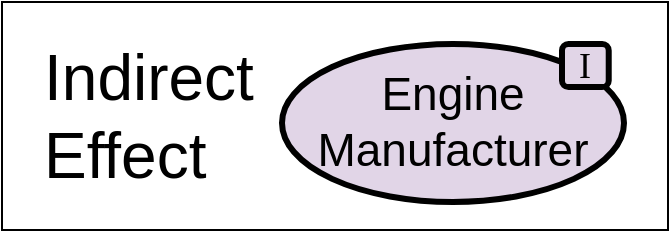 <mxfile version="14.1.8" type="device" pages="16"><diagram name="iRL-manu-ent-1-eff-pre" id="lrQCM1Hvvk60PSm_WDTy"><mxGraphModel dx="4706" dy="3978" grid="1" gridSize="10" guides="1" tooltips="1" connect="1" arrows="1" fold="1" page="1" pageScale="1" pageWidth="850" pageHeight="1100" math="0" shadow="0"><root><mxCell id="0"/><mxCell id="1" parent="0"/><mxCell id="Uc_02Zulkc1xUOaegt4Z-1" value="&lt;div&gt;&lt;font style=&quot;font-size: 32px;&quot;&gt;Indirect&lt;/font&gt;&lt;/div&gt;&lt;font style=&quot;font-size: 32px;&quot;&gt;Effect&lt;/font&gt;" style="rounded=0;whiteSpace=wrap;html=1;align=left;fontSize=12;spacingLeft=19;" parent="1" vertex="1"><mxGeometry x="-3090" y="-3170" width="333" height="114" as="geometry"/></mxCell><object label="Engine Manufacturer" Latex="\mathtt{hvacOn_{r+1}} = \mathtt{hvacOn_{r}} \wedge \neg \mathtt{signalOffS_{r+1}} \vee \mathtt{signalOnS_{r+1}}" id="Uc_02Zulkc1xUOaegt4Z-2"><mxCell style="ellipse;whiteSpace=wrap;html=1;rounded=1;fontSize=23;strokeWidth=3;fillColor=#E1D5E7;arcSize=50;strokeColor=#000000;" parent="1" vertex="1"><mxGeometry x="-2950" y="-3149.04" width="171" height="79.04" as="geometry"/></mxCell></object><mxCell id="GfuwowvF7EPn4RZqF_3A-1" value="&lt;font face=&quot;Times New Roman&quot;&gt;I&lt;/font&gt;" style="rounded=1;whiteSpace=wrap;html=1;fillColor=#e1d5e7;strokeWidth=3;spacing=0;fontSize=18;spacingBottom=-1;" parent="1" vertex="1"><mxGeometry x="-2810.0" y="-3149.04" width="23.36" height="21.6" as="geometry"/></mxCell></root></mxGraphModel></diagram><diagram id="jRgEcZpF6pAmbIoYRc1D" name="iRL-manu-ent-2-eff-pre"><mxGraphModel dx="4146" dy="3687" grid="1" gridSize="10" guides="1" tooltips="1" connect="1" arrows="1" fold="1" page="1" pageScale="1" pageWidth="850" pageHeight="1100" math="0" shadow="0"><root><mxCell id="0"/><mxCell id="1" parent="0"/><mxCell id="5FwnaGG4mIDTN0KTRd4v-1" value="&lt;div&gt;&lt;font style=&quot;font-size: 32px;&quot;&gt;Indirect&lt;/font&gt;&lt;/div&gt;&lt;font style=&quot;font-size: 32px;&quot;&gt;Effect&lt;/font&gt;" style="rounded=0;whiteSpace=wrap;html=1;align=left;fontSize=12;spacingLeft=19;" parent="1" vertex="1"><mxGeometry x="-3090" y="-3170" width="333" height="114" as="geometry"/></mxCell><object label="Have Order Fulfilled" Latex="\mathtt{hvacOn_{r+1}} = \mathtt{hvacOn_{r}} \wedge \neg \mathtt{signalOffS_{r+1}} \vee \mathtt{signalOnS_{r+1}}" id="5FwnaGG4mIDTN0KTRd4v-2"><mxCell style="ellipse;whiteSpace=wrap;html=1;rounded=1;fontSize=23;strokeWidth=3;fillColor=#E1D5E7;arcSize=50;strokeColor=#000000;align=center;verticalAlign=middle;fontFamily=Helvetica;fontColor=default;" parent="1" vertex="1"><mxGeometry x="-2940" y="-3149.04" width="161" height="79.04" as="geometry"/></mxCell></object><mxCell id="iFFnlWoNpP4xuWWjP7tg-1" value="&lt;font face=&quot;Times New Roman&quot;&gt;I&lt;/font&gt;" style="rounded=1;whiteSpace=wrap;html=1;strokeColor=#190033;strokeWidth=3;spacing=0;fontSize=18;spacingBottom=-1;fillColor=#E1D5E7;" parent="1" vertex="1"><mxGeometry x="-2817.0" y="-3159.04" width="23.36" height="21.6" as="geometry"/></mxCell></root></mxGraphModel></diagram><diagram id="zBmDgi2XzJmhAONFBeY-" name="iRL-manu-ent-3-eff-pre"><mxGraphModel dx="4706" dy="3978" grid="1" gridSize="10" guides="1" tooltips="1" connect="1" arrows="1" fold="1" page="1" pageScale="1" pageWidth="850" pageHeight="1100" math="0" shadow="0"><root><mxCell id="0"/><mxCell id="1" parent="0"/><mxCell id="ZoA6ACfdBGP9B9Ty8gZu-1" value="&lt;div&gt;&lt;font style=&quot;font-size: 32px;&quot;&gt;Indirect&lt;/font&gt;&lt;/div&gt;&lt;font style=&quot;font-size: 32px;&quot;&gt;Effect&lt;/font&gt;" style="rounded=0;whiteSpace=wrap;html=1;align=left;fontSize=12;spacingLeft=11;" parent="1" vertex="1"><mxGeometry x="-3090" y="-3170" width="333" height="114" as="geometry"/></mxCell><object label="Acquire Parts" Latex="\mathtt{hvacOn_{r+1}} = \mathtt{hvacOn_{r}} \wedge \neg \mathtt{signalOffS_{r+1}} \vee \mathtt{signalOnS_{r+1}}" id="ZoA6ACfdBGP9B9Ty8gZu-2"><mxCell style="ellipse;whiteSpace=wrap;html=1;rounded=1;fontSize=23;strokeWidth=3;fillColor=#E1D5E7;arcSize=50;strokeColor=#000000;" parent="1" vertex="1"><mxGeometry x="-2930" y="-3149.04" width="151" height="70.04" as="geometry"/></mxCell></object><mxCell id="39QFIo2aseJYBknC52sD-1" value="&lt;font face=&quot;Times New Roman&quot;&gt;I&lt;/font&gt;" style="rounded=1;whiteSpace=wrap;html=1;fillColor=#E1D5E7;strokeColor=#190033;strokeWidth=3;spacing=0;fontSize=18;spacingBottom=-1;" parent="1" vertex="1"><mxGeometry x="-2810.0" y="-3149.04" width="23.36" height="21.6" as="geometry"/></mxCell></root></mxGraphModel></diagram><diagram id="1IxjrtlEPSZ1EHy36e9s" name="iRL-manu-ent-4-eff-pre"><mxGraphModel dx="4706" dy="3978" grid="1" gridSize="10" guides="1" tooltips="1" connect="1" arrows="1" fold="1" page="1" pageScale="1" pageWidth="850" pageHeight="1100" math="0" shadow="0"><root><mxCell id="0"/><mxCell id="1" parent="0"/><mxCell id="Z1uEDh12AG5gHctWPyiZ-1" value="&lt;font style=&quot;font-size: 20px;&quot;&gt;&lt;div style=&quot;font-size: 12px;&quot;&gt;&lt;div&gt;&lt;font style=&quot;font-size: 32px;&quot;&gt;Indirect&lt;/font&gt;&lt;/div&gt;&lt;font style=&quot;font-size: 32px;&quot;&gt;Effect&lt;/font&gt;&lt;br&gt;&lt;/div&gt;&lt;/font&gt;" style="rounded=0;whiteSpace=wrap;html=1;align=left;fontSize=12;spacingLeft=19;" parent="1" vertex="1"><mxGeometry x="-3090" y="-3170" width="333" height="114" as="geometry"/></mxCell><object label="Have Engine Assembled" Latex="\mathtt{hvacOn_{r+1}} = \mathtt{hvacOn_{r}} \wedge \neg \mathtt{signalOffS_{r+1}} \vee \mathtt{signalOnS_{r+1}}" id="Z1uEDh12AG5gHctWPyiZ-2"><mxCell style="ellipse;whiteSpace=wrap;html=1;rounded=1;fontSize=23;strokeWidth=3;fillColor=#E1D5E7;arcSize=50;strokeColor=#000000;" parent="1" vertex="1"><mxGeometry x="-2960" y="-3149.04" width="181" height="79.04" as="geometry"/></mxCell></object><mxCell id="jyelNMusrkOMs8BhZ9oh-1" value="&lt;font face=&quot;Times New Roman&quot;&gt;I&lt;/font&gt;" style="rounded=1;whiteSpace=wrap;html=1;fillColor=#E1D5E7;strokeColor=#190033;strokeWidth=3;spacing=0;fontSize=18;spacingBottom=-1;" parent="1" vertex="1"><mxGeometry x="-2802.36" y="-3149.04" width="23.36" height="21.6" as="geometry"/></mxCell></root></mxGraphModel></diagram><diagram id="mF4jjamFUtdUcgxOceSQ" name="iRL-manu-ent-5-eff-pre"><mxGraphModel dx="4706" dy="3978" grid="1" gridSize="10" guides="1" tooltips="1" connect="1" arrows="1" fold="1" page="1" pageScale="1" pageWidth="850" pageHeight="1100" math="0" shadow="0"><root><mxCell id="0"/><mxCell id="1" parent="0"/><mxCell id="7MpUHoTOjiIEKRNOfIMV-1" value="&lt;div&gt;&lt;font style=&quot;font-size: 32px;&quot;&gt;Indirect&lt;/font&gt;&lt;/div&gt;&lt;font style=&quot;font-size: 32px;&quot;&gt;Effect&lt;/font&gt;" style="rounded=0;whiteSpace=wrap;html=1;align=left;fontSize=12;spacingLeft=9;" parent="1" vertex="1"><mxGeometry x="-3090" y="-3170" width="333" height="114" as="geometry"/></mxCell><object label="Assemble Engine&lt;br&gt;in House" Latex="\mathtt{hvacOn_{r+1}} = \mathtt{hvacOn_{r}} \wedge \neg \mathtt{signalOffS_{r+1}} \vee \mathtt{signalOnS_{r+1}}" id="7MpUHoTOjiIEKRNOfIMV-2"><mxCell style="ellipse;whiteSpace=wrap;html=1;rounded=1;fontSize=23;strokeWidth=3;fillColor=#E1D5E7;arcSize=50;strokeColor=#000000;" parent="1" vertex="1"><mxGeometry x="-2970" y="-3149.04" width="210" height="79.04" as="geometry"/></mxCell></object><mxCell id="l2G3GhqKDjWZ6WijoNWp-1" value="&lt;font face=&quot;Times New Roman&quot;&gt;I&lt;/font&gt;" style="rounded=1;whiteSpace=wrap;html=1;fillColor=#E1D5E7;strokeColor=#190033;strokeWidth=3;spacing=0;fontSize=18;spacingBottom=-1;" parent="1" vertex="1"><mxGeometry x="-2840.0" y="-3160" width="23.36" height="21.6" as="geometry"/></mxCell></root></mxGraphModel></diagram><diagram id="vYKbGq_c37cxqWt-kweQ" name="iRL-manu-ent-6-eff-pre"><mxGraphModel dx="4706" dy="3978" grid="1" gridSize="10" guides="1" tooltips="1" connect="1" arrows="1" fold="1" page="1" pageScale="1" pageWidth="850" pageHeight="1100" math="0" shadow="0"><root><mxCell id="0"/><mxCell id="1" parent="0"/><mxCell id="J4hjq_7CdK1qsCT9mh9D-1" value="&lt;div&gt;&lt;font style=&quot;font-size: 32px;&quot;&gt;Indirect&lt;/font&gt;&lt;/div&gt;&lt;font style=&quot;font-size: 32px;&quot;&gt;Effect&lt;/font&gt;" style="rounded=0;whiteSpace=wrap;html=1;align=left;fontSize=12;spacingLeft=9;" parent="1" vertex="1"><mxGeometry x="-3090" y="-3170" width="333" height="114" as="geometry"/></mxCell><object label="Outsource Assembly" Latex="\mathtt{hvacOn_{r+1}} = \mathtt{hvacOn_{r}} \wedge \neg \mathtt{signalOffS_{r+1}} \vee \mathtt{signalOnS_{r+1}}" id="J4hjq_7CdK1qsCT9mh9D-2"><mxCell style="ellipse;whiteSpace=wrap;html=1;rounded=1;fontSize=23;strokeWidth=3;fillColor=#E1D5E7;arcSize=50;strokeColor=#000000;" parent="1" vertex="1"><mxGeometry x="-2940" y="-3149.04" width="161" height="70.04" as="geometry"/></mxCell></object><mxCell id="6mK5hRHauXRrspo7TWgv-1" value="&lt;font face=&quot;Times New Roman&quot;&gt;I&lt;/font&gt;" style="rounded=1;whiteSpace=wrap;html=1;fillColor=#E1D5E7;strokeColor=#190033;strokeWidth=3;spacing=0;fontSize=18;spacingBottom=-1;" parent="1" vertex="1"><mxGeometry x="-2802.36" y="-3149.04" width="23.36" height="21.6" as="geometry"/></mxCell></root></mxGraphModel></diagram><diagram id="Au_eIEvgqQtElC9Wct7o" name="iRL-manu-ent-7-eff-pre"><mxGraphModel dx="4706" dy="3978" grid="1" gridSize="10" guides="1" tooltips="1" connect="1" arrows="1" fold="1" page="1" pageScale="1" pageWidth="850" pageHeight="1100" math="0" shadow="0"><root><mxCell id="0"/><mxCell id="1" parent="0"/><mxCell id="lwQKl1D9KhbQqYnuDpeU-1" value="&lt;div&gt;&lt;font style=&quot;font-size: 32px;&quot;&gt;Indirect&lt;/font&gt;&lt;/div&gt;&lt;font style=&quot;font-size: 32px;&quot;&gt;Effect&lt;/font&gt;" style="rounded=0;whiteSpace=wrap;html=1;align=left;fontSize=12;spacingLeft=6;" parent="1" vertex="1"><mxGeometry x="-3090" y="-3170" width="333" height="114" as="geometry"/></mxCell><object label="Parts Acquired&lt;br&gt;in Time" Latex="\mathtt{hvacOn_{r+1}} = \mathtt{hvacOn_{r}} \wedge \neg \mathtt{signalOffS_{r+1}} \vee \mathtt{signalOnS_{r+1}}" id="lwQKl1D9KhbQqYnuDpeU-2"><mxCell style="ellipse;whiteSpace=wrap;html=1;rounded=1;fontSize=23;strokeWidth=3;fillColor=#E1D5E7;arcSize=50;strokeColor=#000000;spacingTop=7;" parent="1" vertex="1"><mxGeometry x="-2960" y="-3149.04" width="190" height="70.04" as="geometry"/></mxCell></object><mxCell id="4Z6r8sXPdJ05G4-EhEZ1-1" value="&lt;font face=&quot;Times New Roman&quot;&gt;I&lt;/font&gt;" style="rounded=1;whiteSpace=wrap;html=1;fillColor=#E1D5E7;strokeColor=#190033;strokeWidth=3;spacing=0;fontSize=18;spacingBottom=-1;" parent="1" vertex="1"><mxGeometry x="-2830.0" y="-3160" width="23.36" height="21.6" as="geometry"/></mxCell></root></mxGraphModel></diagram><diagram id="4KhcXFip8CfWlh6ND8Yw" name="iRL-manu-ent-8-eff-pre"><mxGraphModel dx="4706" dy="3978" grid="1" gridSize="10" guides="1" tooltips="1" connect="1" arrows="1" fold="1" page="1" pageScale="1" pageWidth="850" pageHeight="1100" math="0" shadow="0"><root><mxCell id="0"/><mxCell id="1" parent="0"/><mxCell id="hTpvDTnEPpqnbbCXAr4--1" value="&lt;div&gt;&lt;font style=&quot;font-size: 32px;&quot;&gt;Indirect&lt;/font&gt;&lt;/div&gt;&lt;font style=&quot;font-size: 32px;&quot;&gt;Effect&lt;/font&gt;" style="rounded=0;whiteSpace=wrap;html=1;align=left;fontSize=12;spacingLeft=8;" parent="1" vertex="1"><mxGeometry x="-3090" y="-3170" width="333" height="114" as="geometry"/></mxCell><object label="Parts Acquired Late" Latex="\mathtt{hvacOn_{r+1}} = \mathtt{hvacOn_{r}} \wedge \neg \mathtt{signalOffS_{r+1}} \vee \mathtt{signalOnS_{r+1}}" id="hTpvDTnEPpqnbbCXAr4--2"><mxCell style="ellipse;whiteSpace=wrap;html=1;rounded=1;fontSize=23;strokeWidth=3;fillColor=#E1D5E7;arcSize=50;strokeColor=#000000;spacingBottom=-5;spacingTop=7;" parent="1" vertex="1"><mxGeometry x="-2940" y="-3149.04" width="170" height="69.04" as="geometry"/></mxCell></object><mxCell id="7IOLBhdzuY5NWnd0POuT-1" value="&lt;font face=&quot;Times New Roman&quot;&gt;I&lt;/font&gt;" style="rounded=1;whiteSpace=wrap;html=1;fillColor=#E1D5E7;strokeColor=#190033;strokeWidth=3;spacing=0;fontSize=18;spacingBottom=-1;" parent="1" vertex="1"><mxGeometry x="-2820.0" y="-3160" width="23.36" height="21.6" as="geometry"/></mxCell></root></mxGraphModel></diagram><diagram id="FeQZBwoRJbgXJpnwxUOL" name="iRL-manu-ent-9-eff-pre"><mxGraphModel dx="4146" dy="3687" grid="1" gridSize="10" guides="1" tooltips="1" connect="1" arrows="1" fold="1" page="1" pageScale="1" pageWidth="850" pageHeight="1100" math="0" shadow="0"><root><mxCell id="0"/><mxCell id="1" parent="0"/><mxCell id="CF8TxlU4_yEf2d2PfcPH-1" value="&lt;div&gt;&lt;font style=&quot;font-size: 32px;&quot;&gt;Indirect&lt;/font&gt;&lt;/div&gt;&lt;font style=&quot;font-size: 32px;&quot;&gt;Effect&lt;/font&gt;" style="rounded=0;whiteSpace=wrap;html=1;align=left;fontSize=12;spacingLeft=19;" parent="1" vertex="1"><mxGeometry x="-3090" y="-3170" width="333" height="114" as="geometry"/></mxCell><object label="Parts Never Acquired" Latex="\mathtt{hvacOn_{r+1}} = \mathtt{hvacOn_{r}} \wedge \neg \mathtt{signalOffS_{r+1}} \vee \mathtt{signalOnS_{r+1}}" id="CF8TxlU4_yEf2d2PfcPH-2"><mxCell style="ellipse;whiteSpace=wrap;html=1;rounded=1;fontSize=23;strokeWidth=3;fillColor=#E1D5E7;arcSize=50;strokeColor=#000000;spacingTop=5;" parent="1" vertex="1"><mxGeometry x="-2950" y="-3149.04" width="171" height="70.04" as="geometry"/></mxCell></object><mxCell id="O482uR-cmLGZj3y71NaQ-1" value="&lt;font face=&quot;Times New Roman&quot;&gt;I&lt;/font&gt;" style="rounded=1;whiteSpace=wrap;html=1;fillColor=#E1D5E7;strokeColor=#190033;strokeWidth=3;spacing=0;fontSize=18;spacingBottom=-1;" parent="1" vertex="1"><mxGeometry x="-2802.36" y="-3149.04" width="23.36" height="21.6" as="geometry"/></mxCell></root></mxGraphModel></diagram><diagram id="P1F7y5oBeZOF15YZMAfe" name="iRL-manu-ent-10-eff-pre"><mxGraphModel dx="4706" dy="3978" grid="1" gridSize="10" guides="1" tooltips="1" connect="1" arrows="1" fold="1" page="1" pageScale="1" pageWidth="850" pageHeight="1100" math="0" shadow="0"><root><mxCell id="0"/><mxCell id="1" parent="0"/><mxCell id="yexKFCto9Q3ppTWv584h-1" value="&lt;div&gt;&lt;font style=&quot;font-size: 32px;&quot;&gt;Indirect&lt;/font&gt;&lt;/div&gt;&lt;font style=&quot;font-size: 32px;&quot;&gt;Effect&lt;/font&gt;" style="rounded=0;whiteSpace=wrap;html=1;align=left;fontSize=12;spacingLeft=10;" parent="1" vertex="1"><mxGeometry x="-3090" y="-3170" width="333" height="114" as="geometry"/></mxCell><object label="Order is &lt;br&gt;Cancelled" Latex="\mathtt{hvacOn_{r+1}} = \mathtt{hvacOn_{r}} \wedge \neg \mathtt{signalOffS_{r+1}} \vee \mathtt{signalOnS_{r+1}}" id="yexKFCto9Q3ppTWv584h-2"><mxCell style="ellipse;whiteSpace=wrap;html=1;rounded=1;fontSize=23;strokeWidth=3;fillColor=#E1D5E7;arcSize=50;strokeColor=#000000;" parent="1" vertex="1"><mxGeometry x="-2940" y="-3149.04" width="170" height="70.04" as="geometry"/></mxCell></object><mxCell id="Hs-G8fd2WBpgIpnGjjFa-1" value="&lt;font face=&quot;Times New Roman&quot;&gt;I&lt;/font&gt;" style="rounded=1;whiteSpace=wrap;html=1;fillColor=#E1D5E7;strokeColor=#190033;strokeWidth=3;spacing=0;fontSize=18;spacingBottom=-1;" parent="1" vertex="1"><mxGeometry x="-2810.0" y="-3149.04" width="23.36" height="21.6" as="geometry"/></mxCell></root></mxGraphModel></diagram><diagram id="Xo7n9-qTVo7QPiPUUxzN" name="iRL-manu-ent-11-eff-pre"><mxGraphModel dx="4706" dy="3978" grid="1" gridSize="10" guides="1" tooltips="1" connect="1" arrows="1" fold="1" page="1" pageScale="1" pageWidth="850" pageHeight="1100" math="0" shadow="0"><root><mxCell id="0"/><mxCell id="1" parent="0"/><mxCell id="IwbAZ29hwo1gS2opyx01-1" value="&lt;div&gt;&lt;font style=&quot;font-size: 32px;&quot;&gt;Indirect&lt;/font&gt;&lt;/div&gt;&lt;font style=&quot;font-size: 32px;&quot;&gt;Effect&lt;/font&gt;" style="rounded=0;whiteSpace=wrap;html=1;align=left;fontSize=12;spacingLeft=19;" parent="1" vertex="1"><mxGeometry x="-3090" y="-3170" width="333" height="114" as="geometry"/></mxCell><object label="Penalty Is Issued" Latex="\mathtt{hvacOn_{r+1}} = \mathtt{hvacOn_{r}} \wedge \neg \mathtt{signalOffS_{r+1}} \vee \mathtt{signalOnS_{r+1}}" id="IwbAZ29hwo1gS2opyx01-2"><mxCell style="ellipse;whiteSpace=wrap;html=1;rounded=1;fontSize=23;strokeWidth=3;fillColor=#E1D5E7;arcSize=50;strokeColor=#000000;" parent="1" vertex="1"><mxGeometry x="-2930" y="-3149.04" width="151" height="70.04" as="geometry"/></mxCell></object><mxCell id="JsjTcyhzwERgf3HiaTs0-1" value="&lt;font face=&quot;Times New Roman&quot;&gt;I&lt;/font&gt;" style="rounded=1;whiteSpace=wrap;html=1;fillColor=#E1D5E7;strokeColor=#190033;strokeWidth=3;spacing=0;fontSize=18;spacingBottom=-1;" parent="1" vertex="1"><mxGeometry x="-2800.0" y="-3149.04" width="23.36" height="21.6" as="geometry"/></mxCell></root></mxGraphModel></diagram><diagram id="enEovX3N7CVmyAMt918q" name="iRL-manu-ent-12-eff-pre"><mxGraphModel dx="4146" dy="3687" grid="1" gridSize="10" guides="1" tooltips="1" connect="1" arrows="1" fold="1" page="1" pageScale="1" pageWidth="850" pageHeight="1100" math="0" shadow="0"><root><mxCell id="0"/><mxCell id="1" parent="0"/><mxCell id="CrKorWLCVVAGblYAlJAO-1" value="&lt;div&gt;&lt;font style=&quot;font-size: 32px;&quot;&gt;Indirect&lt;/font&gt;&lt;/div&gt;&lt;font style=&quot;font-size: 32px;&quot;&gt;Effect&lt;/font&gt;" style="rounded=0;whiteSpace=wrap;html=1;align=left;fontSize=12;spacingLeft=11;" parent="1" vertex="1"><mxGeometry x="-3090" y="-3170" width="333" height="114" as="geometry"/></mxCell><object label="Previous Order was Cancelled" Latex="\mathtt{hvacOn_{r+1}} = \mathtt{hvacOn_{r}} \wedge \neg \mathtt{signalOffS_{r+1}} \vee \mathtt{signalOnS_{r+1}}" id="CrKorWLCVVAGblYAlJAO-2"><mxCell style="ellipse;whiteSpace=wrap;html=1;rounded=1;fontSize=23;strokeWidth=3;fillColor=#E1D5E7;arcSize=50;strokeColor=#000000;" parent="1" vertex="1"><mxGeometry x="-2950" y="-3152.52" width="181" height="79.04" as="geometry"/></mxCell></object><mxCell id="Pv0B4VW2B4Vb0FdrMEOQ-1" value="&lt;font face=&quot;Times New Roman&quot;&gt;I&lt;/font&gt;" style="rounded=1;whiteSpace=wrap;html=1;fillColor=#E1D5E7;strokeColor=#190033;strokeWidth=3;spacing=0;fontSize=18;spacingBottom=-1;" parent="1" vertex="1"><mxGeometry x="-2820.0" y="-3160" width="23.36" height="21.6" as="geometry"/></mxCell></root></mxGraphModel></diagram><diagram name="iRL-manu-ent-13-eff-pre" id="P5TjuPJcCvfCDk246iFM"><mxGraphModel dx="4706" dy="3978" grid="1" gridSize="10" guides="1" tooltips="1" connect="1" arrows="1" fold="1" page="1" pageScale="1" pageWidth="850" pageHeight="1100" math="0" shadow="0"><root><mxCell id="KZR2G05XeIorMjJvlH5d-0"/><mxCell id="KZR2G05XeIorMjJvlH5d-1" parent="KZR2G05XeIorMjJvlH5d-0"/><mxCell id="-d_eq9lQD2IdlMGpZ_Uo-0" value="&lt;div&gt;&lt;font style=&quot;font-size: 32px;&quot;&gt;Indirect&lt;/font&gt;&lt;/div&gt;&lt;font style=&quot;font-size: 32px;&quot;&gt;Effect&lt;/font&gt;" style="rounded=0;whiteSpace=wrap;html=1;align=left;fontSize=12;spacingLeft=7;" parent="KZR2G05XeIorMjJvlH5d-1" vertex="1"><mxGeometry x="-3090" y="-3170" width="333" height="114" as="geometry"/></mxCell><object label="Reputation" Latex="\mathtt{hvacOn_{r+1}} = \mathtt{hvacOn_{r}} \wedge \neg \mathtt{signalOffS_{r+1}} \vee \mathtt{signalOnS_{r+1}}" id="-d_eq9lQD2IdlMGpZ_Uo-1"><mxCell style="ellipse;whiteSpace=wrap;html=1;rounded=1;fontSize=23;strokeWidth=3;fillColor=#E1D5E7;arcSize=50;strokeColor=#000000;" parent="KZR2G05XeIorMjJvlH5d-1" vertex="1"><mxGeometry x="-2940" y="-3149.04" width="161" height="70.04" as="geometry"/></mxCell></object><mxCell id="o0RXtg22gV9zEVs56cbp-0" value="&lt;font face=&quot;Times New Roman&quot;&gt;I&lt;/font&gt;" style="rounded=1;whiteSpace=wrap;html=1;fillColor=#E1D5E7;strokeColor=#190033;strokeWidth=3;spacing=0;fontSize=18;spacingBottom=-1;" parent="KZR2G05XeIorMjJvlH5d-1" vertex="1"><mxGeometry x="-2830.0" y="-3160" width="23.36" height="21.6" as="geometry"/></mxCell></root></mxGraphModel></diagram><diagram id="KmZoFBOVh3dv930wX-Ls" name="iRL-manu-ent-14-eff-pre"><mxGraphModel dx="4706" dy="3978" grid="1" gridSize="10" guides="1" tooltips="1" connect="1" arrows="1" fold="1" page="1" pageScale="1" pageWidth="850" pageHeight="1100" math="0" shadow="0"><root><mxCell id="0"/><mxCell id="1" parent="0"/><mxCell id="4NtqrNPmbnRi-w2YtrWl-1" value="&lt;div&gt;&lt;font style=&quot;font-size: 32px;&quot;&gt;Indirect&lt;/font&gt;&lt;/div&gt;&lt;font style=&quot;font-size: 32px;&quot;&gt;Effect&lt;/font&gt;" style="rounded=0;whiteSpace=wrap;html=1;align=left;fontSize=12;spacingLeft=5;" parent="1" vertex="1"><mxGeometry x="-3090" y="-3170" width="333" height="114" as="geometry"/></mxCell><object label="Reputation (previous status)" Latex="\mathtt{hvacOn_{r+1}} = \mathtt{hvacOn_{r}} \wedge \neg \mathtt{signalOffS_{r+1}} \vee \mathtt{signalOnS_{r+1}}" id="4NtqrNPmbnRi-w2YtrWl-2"><mxCell style="ellipse;whiteSpace=wrap;html=1;rounded=1;fontSize=23;strokeWidth=3;fillColor=#E1D5E7;arcSize=50;strokeColor=#000000;spacingBottom=6;" parent="1" vertex="1"><mxGeometry x="-2975" y="-3146.5" width="210" height="67" as="geometry"/></mxCell></object><mxCell id="RkUC6XTW28azTgtSky8F-1" value="&lt;font face=&quot;Times New Roman&quot;&gt;I&lt;/font&gt;" style="rounded=1;whiteSpace=wrap;html=1;fillColor=#E1D5E7;strokeColor=#190033;strokeWidth=3;spacing=0;fontSize=18;spacingBottom=-1;" parent="1" vertex="1"><mxGeometry x="-2793.36" y="-3149.04" width="23.36" height="21.6" as="geometry"/></mxCell></root></mxGraphModel></diagram><diagram id="nUHgNlsxRr30pBiCiPoq" name="iRL-manu-ent-15-eff-pre"><mxGraphModel dx="4706" dy="3978" grid="1" gridSize="10" guides="1" tooltips="1" connect="1" arrows="1" fold="1" page="1" pageScale="1" pageWidth="850" pageHeight="1100" math="0" shadow="0"><root><mxCell id="o8ctZKI1a5TkukHIXWAP-0"/><mxCell id="o8ctZKI1a5TkukHIXWAP-1" parent="o8ctZKI1a5TkukHIXWAP-0"/><mxCell id="5-NSynKpUQN_SI3Q7_td-0" value="&lt;div&gt;&lt;font style=&quot;font-size: 32px;&quot;&gt;Indirect&lt;/font&gt;&lt;/div&gt;&lt;font style=&quot;font-size: 32px;&quot;&gt;Effect&lt;/font&gt;" style="rounded=0;whiteSpace=wrap;html=1;align=left;fontSize=12;spacingLeft=5;" vertex="1" parent="o8ctZKI1a5TkukHIXWAP-1"><mxGeometry x="-3090" y="-3170" width="333" height="114" as="geometry"/></mxCell><object label="Good Quality Construction" Latex="\mathtt{hvacOn_{r+1}} = \mathtt{hvacOn_{r}} \wedge \neg \mathtt{signalOffS_{r+1}} \vee \mathtt{signalOnS_{r+1}}" id="5-NSynKpUQN_SI3Q7_td-1"><mxCell style="ellipse;whiteSpace=wrap;html=1;rounded=1;fontSize=23;strokeWidth=3;fillColor=#E1D5E7;arcSize=50;strokeColor=#000000;" vertex="1" parent="o8ctZKI1a5TkukHIXWAP-1"><mxGeometry x="-2970" y="-3153" width="200" height="73" as="geometry"/></mxCell></object><mxCell id="5-NSynKpUQN_SI3Q7_td-2" value="&lt;font face=&quot;Times New Roman&quot;&gt;I&lt;/font&gt;" style="rounded=1;whiteSpace=wrap;html=1;fillColor=#E1D5E7;strokeColor=#190033;strokeWidth=3;spacing=0;fontSize=18;spacingBottom=-1;" vertex="1" parent="o8ctZKI1a5TkukHIXWAP-1"><mxGeometry x="-2793.36" y="-3149.04" width="23.36" height="21.6" as="geometry"/></mxCell></root></mxGraphModel></diagram><diagram id="nRBz8CQOUhcHOrTsu1--" name="iRL-manu-ent-16-eff-pre"><mxGraphModel dx="4706" dy="3978" grid="1" gridSize="10" guides="1" tooltips="1" connect="1" arrows="1" fold="1" page="1" pageScale="1" pageWidth="850" pageHeight="1100" math="0" shadow="0"><root><mxCell id="PyDEOOdCSEn-V2JqDw3B-0"/><mxCell id="PyDEOOdCSEn-V2JqDw3B-1" parent="PyDEOOdCSEn-V2JqDw3B-0"/><mxCell id="pJJNnUv067Mtpn3SJL2F-0" value="&lt;div&gt;&lt;font style=&quot;font-size: 32px;&quot;&gt;Indirect&lt;/font&gt;&lt;/div&gt;&lt;font style=&quot;font-size: 32px;&quot;&gt;Effect&lt;/font&gt;" style="rounded=0;whiteSpace=wrap;html=1;align=left;fontSize=12;spacingLeft=5;" vertex="1" parent="PyDEOOdCSEn-V2JqDw3B-1"><mxGeometry x="-3090" y="-3170" width="333" height="114" as="geometry"/></mxCell><object label="Bad Quality Construction" Latex="\mathtt{hvacOn_{r+1}} = \mathtt{hvacOn_{r}} \wedge \neg \mathtt{signalOffS_{r+1}} \vee \mathtt{signalOnS_{r+1}}" id="pJJNnUv067Mtpn3SJL2F-1"><mxCell style="ellipse;whiteSpace=wrap;html=1;rounded=1;fontSize=23;strokeWidth=3;fillColor=#E1D5E7;arcSize=50;strokeColor=#000000;" vertex="1" parent="PyDEOOdCSEn-V2JqDw3B-1"><mxGeometry x="-2970" y="-3149.04" width="200" height="73" as="geometry"/></mxCell></object><mxCell id="pJJNnUv067Mtpn3SJL2F-2" value="&lt;font face=&quot;Times New Roman&quot;&gt;I&lt;/font&gt;" style="rounded=1;whiteSpace=wrap;html=1;fillColor=#E1D5E7;strokeColor=#190033;strokeWidth=3;spacing=0;fontSize=18;spacingBottom=-1;" vertex="1" parent="PyDEOOdCSEn-V2JqDw3B-1"><mxGeometry x="-2793.36" y="-3149.04" width="23.36" height="21.6" as="geometry"/></mxCell></root></mxGraphModel></diagram></mxfile>